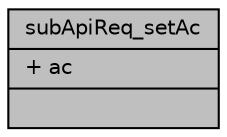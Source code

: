 digraph "subApiReq_setAc"
{
  edge [fontname="Helvetica",fontsize="10",labelfontname="Helvetica",labelfontsize="10"];
  node [fontname="Helvetica",fontsize="10",shape=record];
  Node7 [label="{subApiReq_setAc\n|+ ac\l|}",height=0.2,width=0.4,color="black", fillcolor="grey75", style="filled", fontcolor="black"];
}
